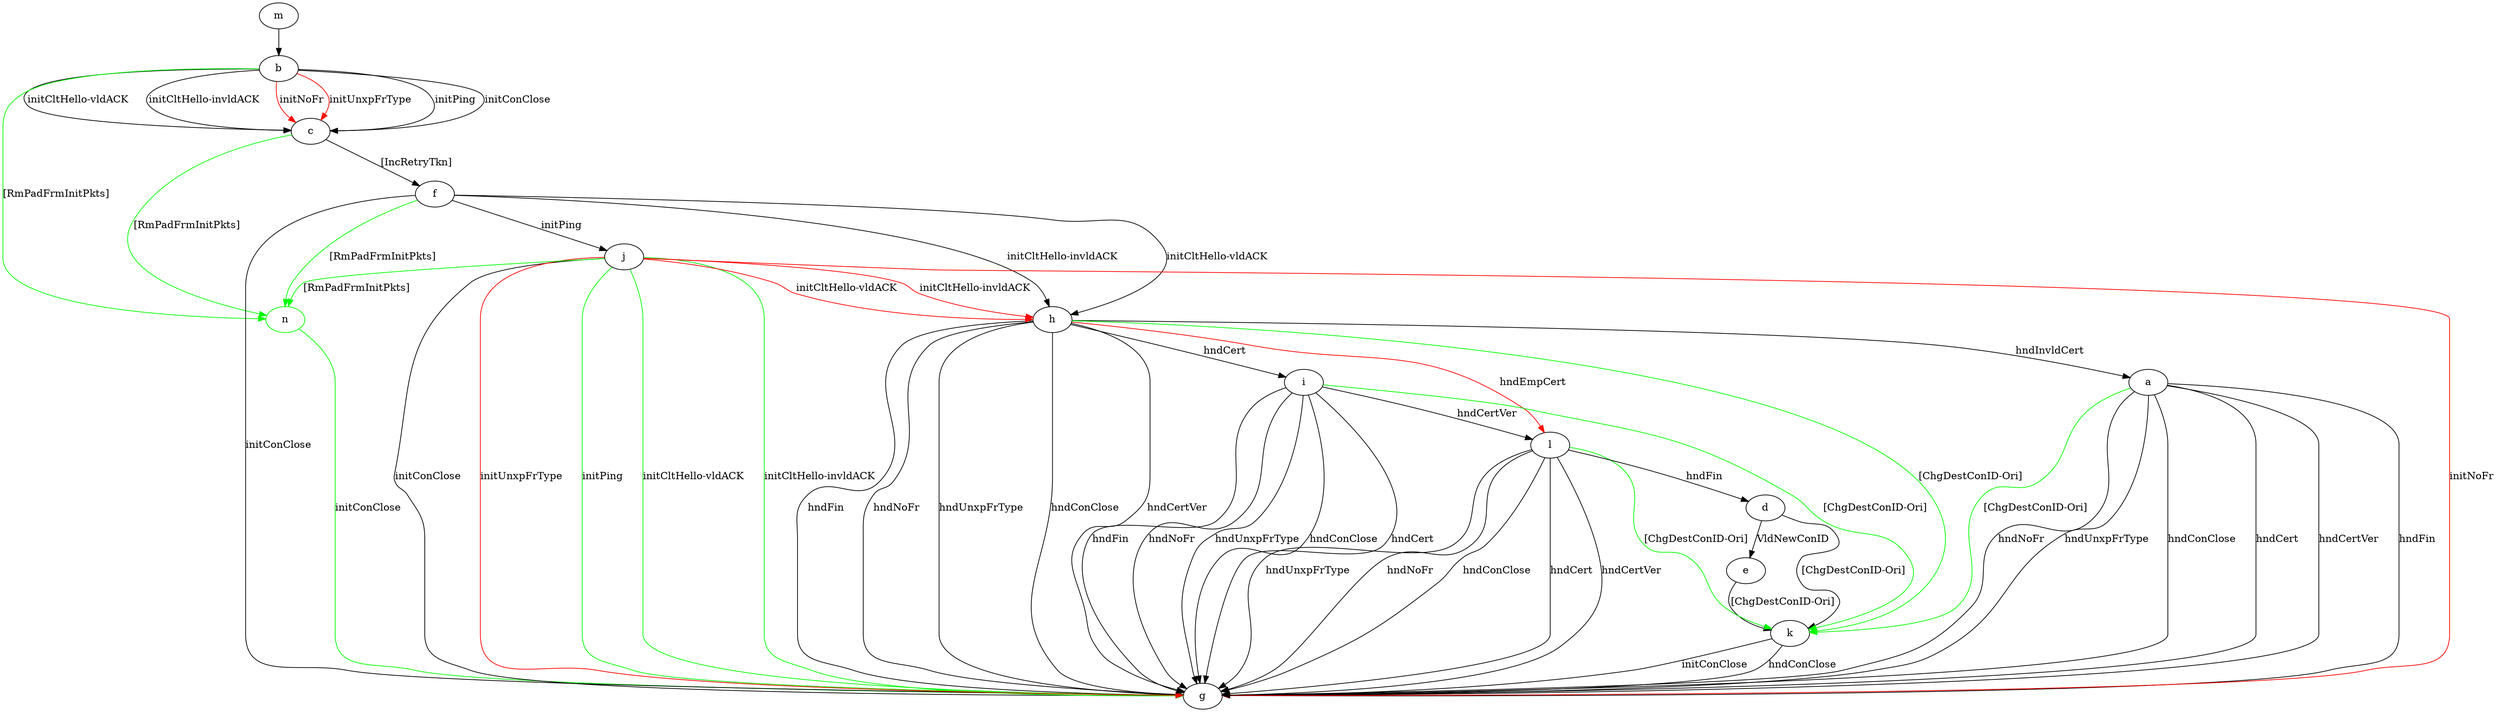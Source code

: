 digraph "" {
	a -> g	[key=0,
		label="hndFin "];
	a -> g	[key=1,
		label="hndNoFr "];
	a -> g	[key=2,
		label="hndUnxpFrType "];
	a -> g	[key=3,
		label="hndConClose "];
	a -> g	[key=4,
		label="hndCert "];
	a -> g	[key=5,
		label="hndCertVer "];
	a -> k	[key=0,
		color=green,
		label="[ChgDestConID-Ori] "];
	b -> c	[key=0,
		label="initPing "];
	b -> c	[key=1,
		label="initConClose "];
	b -> c	[key=2,
		label="initCltHello-vldACK "];
	b -> c	[key=3,
		label="initCltHello-invldACK "];
	b -> c	[key=4,
		color=red,
		label="initNoFr "];
	b -> c	[key=5,
		color=red,
		label="initUnxpFrType "];
	n	[color=green];
	b -> n	[key=0,
		color=green,
		label="[RmPadFrmInitPkts] "];
	c -> f	[key=0,
		label="[IncRetryTkn] "];
	c -> n	[key=0,
		color=green,
		label="[RmPadFrmInitPkts] "];
	d -> e	[key=0,
		label="VldNewConID "];
	d -> k	[key=0,
		label="[ChgDestConID-Ori] "];
	e -> k	[key=0,
		label="[ChgDestConID-Ori] "];
	f -> g	[key=0,
		label="initConClose "];
	f -> h	[key=0,
		label="initCltHello-vldACK "];
	f -> h	[key=1,
		label="initCltHello-invldACK "];
	f -> j	[key=0,
		label="initPing "];
	f -> n	[key=0,
		color=green,
		label="[RmPadFrmInitPkts] "];
	h -> a	[key=0,
		label="hndInvldCert "];
	h -> g	[key=0,
		label="hndFin "];
	h -> g	[key=1,
		label="hndNoFr "];
	h -> g	[key=2,
		label="hndUnxpFrType "];
	h -> g	[key=3,
		label="hndConClose "];
	h -> g	[key=4,
		label="hndCertVer "];
	h -> i	[key=0,
		label="hndCert "];
	h -> k	[key=0,
		color=green,
		label="[ChgDestConID-Ori] "];
	h -> l	[key=0,
		color=red,
		label="hndEmpCert "];
	i -> g	[key=0,
		label="hndFin "];
	i -> g	[key=1,
		label="hndNoFr "];
	i -> g	[key=2,
		label="hndUnxpFrType "];
	i -> g	[key=3,
		label="hndConClose "];
	i -> g	[key=4,
		label="hndCert "];
	i -> k	[key=0,
		color=green,
		label="[ChgDestConID-Ori] "];
	i -> l	[key=0,
		label="hndCertVer "];
	j -> g	[key=0,
		label="initConClose "];
	j -> g	[key=1,
		color=green,
		label="initPing "];
	j -> g	[key=2,
		color=green,
		label="initCltHello-vldACK "];
	j -> g	[key=3,
		color=green,
		label="initCltHello-invldACK "];
	j -> g	[key=4,
		color=red,
		label="initNoFr "];
	j -> g	[key=5,
		color=red,
		label="initUnxpFrType "];
	j -> h	[key=0,
		color=red,
		label="initCltHello-vldACK "];
	j -> h	[key=1,
		color=red,
		label="initCltHello-invldACK "];
	j -> n	[key=0,
		color=green,
		label="[RmPadFrmInitPkts] "];
	k -> g	[key=0,
		label="initConClose "];
	k -> g	[key=1,
		label="hndConClose "];
	l -> d	[key=0,
		label="hndFin "];
	l -> g	[key=0,
		label="hndNoFr "];
	l -> g	[key=1,
		label="hndUnxpFrType "];
	l -> g	[key=2,
		label="hndConClose "];
	l -> g	[key=3,
		label="hndCert "];
	l -> g	[key=4,
		label="hndCertVer "];
	l -> k	[key=0,
		color=green,
		label="[ChgDestConID-Ori] "];
	m -> b	[key=0];
	n -> g	[key=0,
		color=green,
		label="initConClose "];
}
